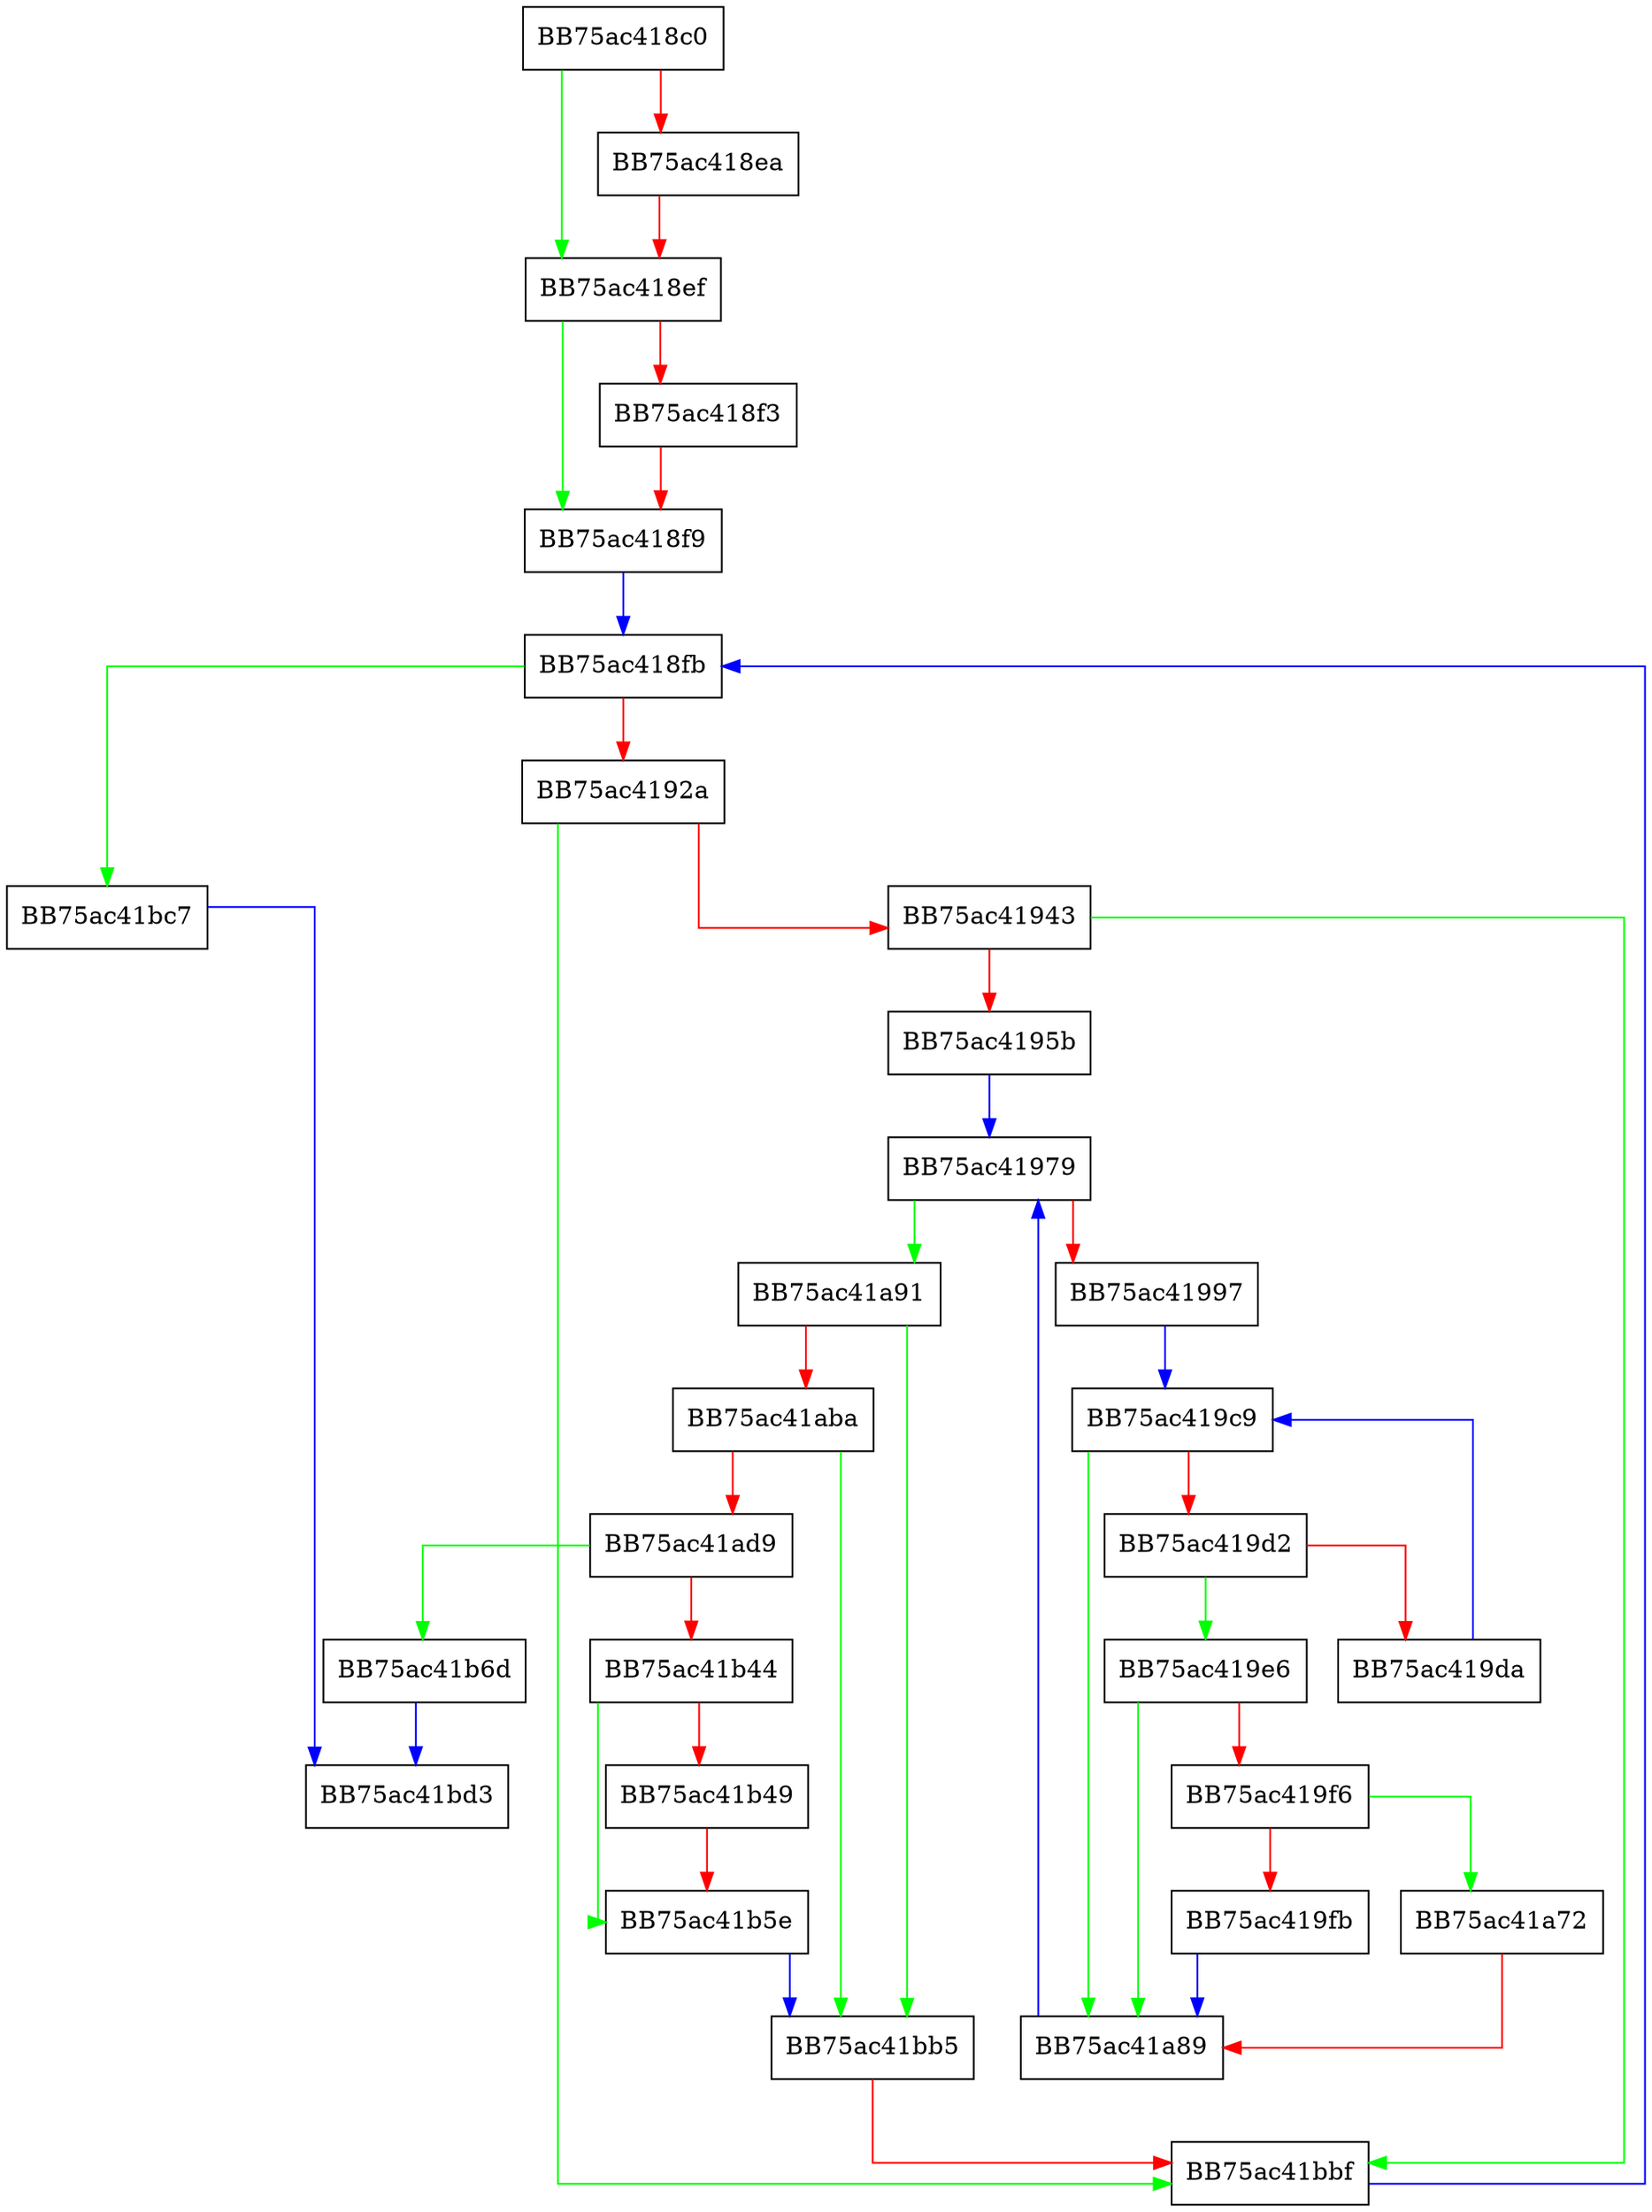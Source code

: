 digraph GetVolume {
  node [shape="box"];
  graph [splines=ortho];
  BB75ac418c0 -> BB75ac418ef [color="green"];
  BB75ac418c0 -> BB75ac418ea [color="red"];
  BB75ac418ea -> BB75ac418ef [color="red"];
  BB75ac418ef -> BB75ac418f9 [color="green"];
  BB75ac418ef -> BB75ac418f3 [color="red"];
  BB75ac418f3 -> BB75ac418f9 [color="red"];
  BB75ac418f9 -> BB75ac418fb [color="blue"];
  BB75ac418fb -> BB75ac41bc7 [color="green"];
  BB75ac418fb -> BB75ac4192a [color="red"];
  BB75ac4192a -> BB75ac41bbf [color="green"];
  BB75ac4192a -> BB75ac41943 [color="red"];
  BB75ac41943 -> BB75ac41bbf [color="green"];
  BB75ac41943 -> BB75ac4195b [color="red"];
  BB75ac4195b -> BB75ac41979 [color="blue"];
  BB75ac41979 -> BB75ac41a91 [color="green"];
  BB75ac41979 -> BB75ac41997 [color="red"];
  BB75ac41997 -> BB75ac419c9 [color="blue"];
  BB75ac419c9 -> BB75ac41a89 [color="green"];
  BB75ac419c9 -> BB75ac419d2 [color="red"];
  BB75ac419d2 -> BB75ac419e6 [color="green"];
  BB75ac419d2 -> BB75ac419da [color="red"];
  BB75ac419da -> BB75ac419c9 [color="blue"];
  BB75ac419e6 -> BB75ac41a89 [color="green"];
  BB75ac419e6 -> BB75ac419f6 [color="red"];
  BB75ac419f6 -> BB75ac41a72 [color="green"];
  BB75ac419f6 -> BB75ac419fb [color="red"];
  BB75ac419fb -> BB75ac41a89 [color="blue"];
  BB75ac41a72 -> BB75ac41a89 [color="red"];
  BB75ac41a89 -> BB75ac41979 [color="blue"];
  BB75ac41a91 -> BB75ac41bb5 [color="green"];
  BB75ac41a91 -> BB75ac41aba [color="red"];
  BB75ac41aba -> BB75ac41bb5 [color="green"];
  BB75ac41aba -> BB75ac41ad9 [color="red"];
  BB75ac41ad9 -> BB75ac41b6d [color="green"];
  BB75ac41ad9 -> BB75ac41b44 [color="red"];
  BB75ac41b44 -> BB75ac41b5e [color="green"];
  BB75ac41b44 -> BB75ac41b49 [color="red"];
  BB75ac41b49 -> BB75ac41b5e [color="red"];
  BB75ac41b5e -> BB75ac41bb5 [color="blue"];
  BB75ac41b6d -> BB75ac41bd3 [color="blue"];
  BB75ac41bb5 -> BB75ac41bbf [color="red"];
  BB75ac41bbf -> BB75ac418fb [color="blue"];
  BB75ac41bc7 -> BB75ac41bd3 [color="blue"];
}